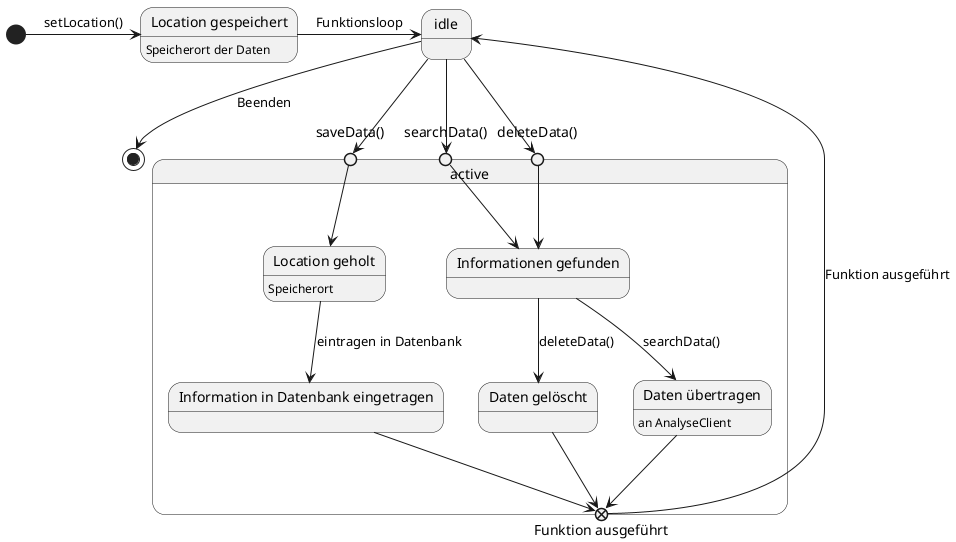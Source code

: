 @startuml speichermedium

state "Location gespeichert" as lgs : Speicherort der Daten
state "idle" as i
state active {
    state "Location geholt" as lgh : Speicherort
    state "Informationen gefunden" as ig
    state "Information in Datenbank eingetragen" as ide
    state "Daten gelöscht" as dg
    state "Daten übertragen" as du : an AnalyseClient
    state "Funktion ausgeführt"  as fa <<exitPoint>>
    state "saveData()"  as sad <<entryPoint>>
    state "searchData()"  as sed <<entryPoint>>
    state "deleteData()"  as ded <<entryPoint>>
}

[*] -r-> lgs : setLocation()
lgs -r-> i : Funktionsloop
i --> sed
i --> ded
sed --> ig
ded --> ig
ig --> dg : deleteData()
ig --> du : searchData()
du --> fa
dg --> fa
i --> sad
sad --> lgh
lgh --> ide : eintragen in Datenbank
ide --> fa
fa --> i : Funktion ausgeführt
i --> [*] : Beenden

@enduml
